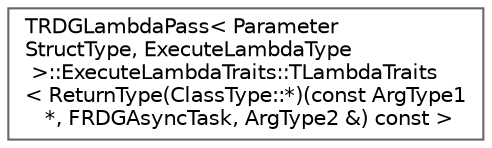 digraph "Graphical Class Hierarchy"
{
 // INTERACTIVE_SVG=YES
 // LATEX_PDF_SIZE
  bgcolor="transparent";
  edge [fontname=Helvetica,fontsize=10,labelfontname=Helvetica,labelfontsize=10];
  node [fontname=Helvetica,fontsize=10,shape=box,height=0.2,width=0.4];
  rankdir="LR";
  Node0 [id="Node000000",label="TRDGLambdaPass\< Parameter\lStructType, ExecuteLambdaType\l \>::ExecuteLambdaTraits::TLambdaTraits\l\< ReturnType(ClassType::*)(const ArgType1\l *, FRDGAsyncTask, ArgType2 &) const \>",height=0.2,width=0.4,color="grey40", fillcolor="white", style="filled",URL="$de/d66/structTRDGLambdaPass_1_1ExecuteLambdaTraits_1_1TLambdaTraits_3_01ReturnType_07ClassType_1_1_5_082e6588acf70ed44a1209c1738f7ea25f.html",tooltip=" "];
}
